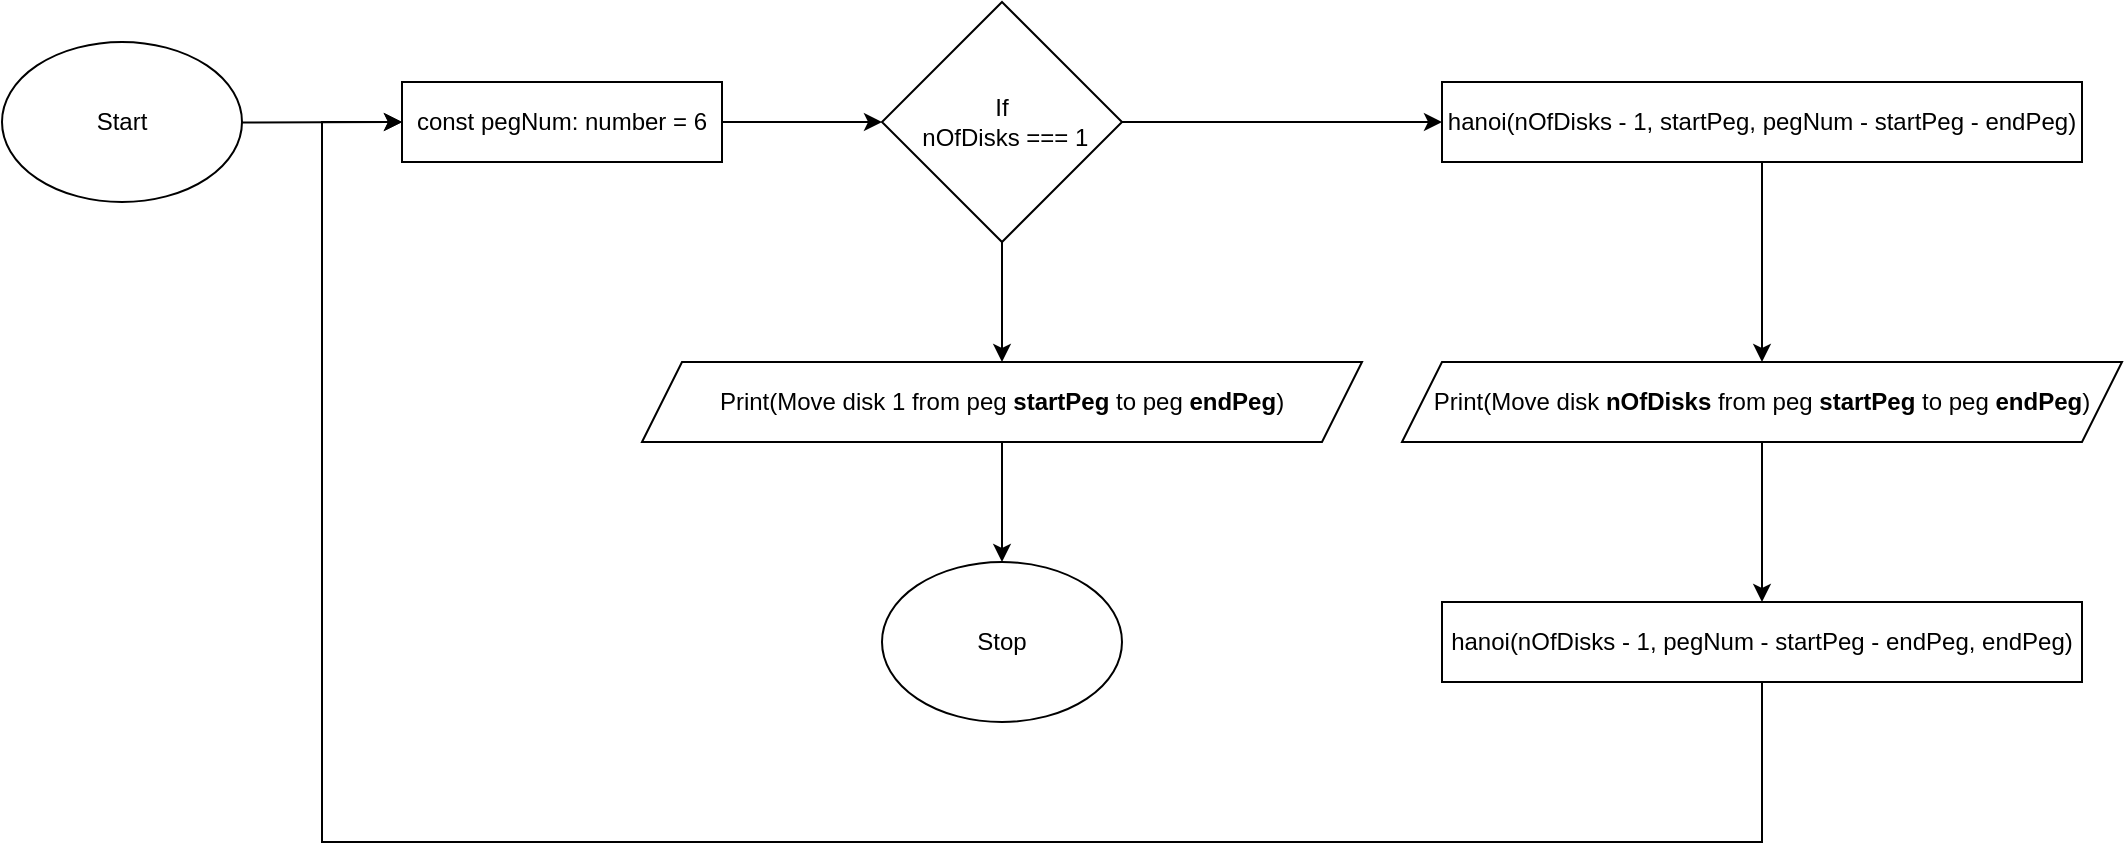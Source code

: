 <mxfile>
    <diagram id="RrniHIjDGJDM-SqzrGBV" name="Page-1">
        <mxGraphModel dx="1074" dy="749" grid="1" gridSize="10" guides="1" tooltips="1" connect="1" arrows="1" fold="1" page="1" pageScale="1" pageWidth="827" pageHeight="1169" math="0" shadow="0">
            <root>
                <mxCell id="0"/>
                <mxCell id="1" parent="0"/>
                <mxCell id="23" style="edgeStyle=none;rounded=0;html=1;entryX=0;entryY=0.5;entryDx=0;entryDy=0;" edge="1" parent="1" source="3" target="12">
                    <mxGeometry relative="1" as="geometry"/>
                </mxCell>
                <mxCell id="3" value="Start" style="ellipse;whiteSpace=wrap;html=1;" vertex="1" parent="1">
                    <mxGeometry y="40" width="120" height="80" as="geometry"/>
                </mxCell>
                <mxCell id="16" style="edgeStyle=none;html=1;entryX=0.5;entryY=0;entryDx=0;entryDy=0;" edge="1" parent="1" source="6" target="13">
                    <mxGeometry relative="1" as="geometry"/>
                </mxCell>
                <mxCell id="21" style="edgeStyle=none;rounded=0;html=1;entryX=0;entryY=0.5;entryDx=0;entryDy=0;" edge="1" parent="1" source="6" target="14">
                    <mxGeometry relative="1" as="geometry"/>
                </mxCell>
                <mxCell id="6" value="If&lt;br&gt;&amp;nbsp;nOfDisks === 1" style="rhombus;whiteSpace=wrap;html=1;" vertex="1" parent="1">
                    <mxGeometry x="440" y="20" width="120" height="120" as="geometry"/>
                </mxCell>
                <mxCell id="25" style="edgeStyle=none;rounded=0;html=1;entryX=0;entryY=0.5;entryDx=0;entryDy=0;" edge="1" parent="1" source="10" target="12">
                    <mxGeometry relative="1" as="geometry">
                        <Array as="points">
                            <mxPoint x="880" y="440"/>
                            <mxPoint x="160" y="440"/>
                            <mxPoint x="160" y="80"/>
                        </Array>
                    </mxGeometry>
                </mxCell>
                <mxCell id="10" value="hanoi(nOfDisks - 1, pegNum - startPeg - endPeg, endPeg)" style="rounded=0;whiteSpace=wrap;html=1;" vertex="1" parent="1">
                    <mxGeometry x="720" y="320" width="320" height="40" as="geometry"/>
                </mxCell>
                <mxCell id="11" value="Stop" style="ellipse;whiteSpace=wrap;html=1;" vertex="1" parent="1">
                    <mxGeometry x="440" y="300" width="120" height="80" as="geometry"/>
                </mxCell>
                <mxCell id="22" style="edgeStyle=none;rounded=0;html=1;entryX=0;entryY=0.5;entryDx=0;entryDy=0;" edge="1" parent="1" source="12" target="6">
                    <mxGeometry relative="1" as="geometry"/>
                </mxCell>
                <mxCell id="12" value="const pegNum: number = 6" style="rounded=0;whiteSpace=wrap;html=1;" vertex="1" parent="1">
                    <mxGeometry x="200" y="60" width="160" height="40" as="geometry"/>
                </mxCell>
                <mxCell id="17" style="edgeStyle=none;html=1;entryX=0.5;entryY=0;entryDx=0;entryDy=0;rounded=0;" edge="1" parent="1" source="13" target="11">
                    <mxGeometry relative="1" as="geometry"/>
                </mxCell>
                <mxCell id="13" value="Print(Move disk 1 from peg &lt;b&gt;startPeg&lt;/b&gt; to peg &lt;b&gt;endPeg&lt;/b&gt;)" style="shape=parallelogram;perimeter=parallelogramPerimeter;whiteSpace=wrap;html=1;fixedSize=1;" vertex="1" parent="1">
                    <mxGeometry x="320" y="200" width="360" height="40" as="geometry"/>
                </mxCell>
                <mxCell id="20" style="edgeStyle=none;rounded=0;html=1;entryX=0.5;entryY=0;entryDx=0;entryDy=0;" edge="1" parent="1" source="14" target="15">
                    <mxGeometry relative="1" as="geometry"/>
                </mxCell>
                <mxCell id="14" value="hanoi(nOfDisks - 1, startPeg, pegNum - startPeg - endPeg)" style="rounded=0;whiteSpace=wrap;html=1;" vertex="1" parent="1">
                    <mxGeometry x="720" y="60" width="320" height="40" as="geometry"/>
                </mxCell>
                <mxCell id="18" style="edgeStyle=none;rounded=0;html=1;entryX=0.5;entryY=0;entryDx=0;entryDy=0;" edge="1" parent="1" source="15" target="10">
                    <mxGeometry relative="1" as="geometry"/>
                </mxCell>
                <mxCell id="15" value="Print(Move disk &lt;b&gt;nOfDisks&lt;/b&gt;&amp;nbsp;from peg &lt;b&gt;startPeg&lt;/b&gt;&amp;nbsp;to peg &lt;b&gt;endPeg&lt;/b&gt;)" style="shape=parallelogram;perimeter=parallelogramPerimeter;whiteSpace=wrap;html=1;fixedSize=1;" vertex="1" parent="1">
                    <mxGeometry x="700" y="200" width="360" height="40" as="geometry"/>
                </mxCell>
            </root>
        </mxGraphModel>
    </diagram>
</mxfile>